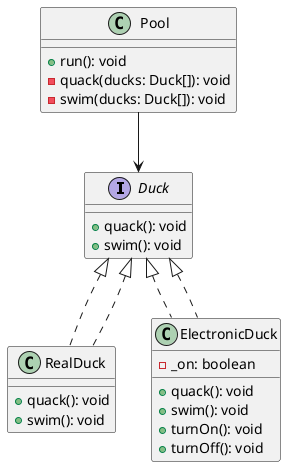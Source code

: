 @startuml
interface Duck {
  + quack(): void
  + swim(): void
}

class RealDuck implements Duck {
  + quack(): void
  + swim(): void
}

class ElectronicDuck implements Duck {
  + quack(): void
  + swim(): void
  + turnOn(): void
  + turnOff(): void
  - _on: boolean
}

Duck <|.. RealDuck
Duck <|.. ElectronicDuck

class Pool {
  + run(): void
  - quack(ducks: Duck[]): void
  - swim(ducks: Duck[]): void
}

Pool --> Duck
@enduml
